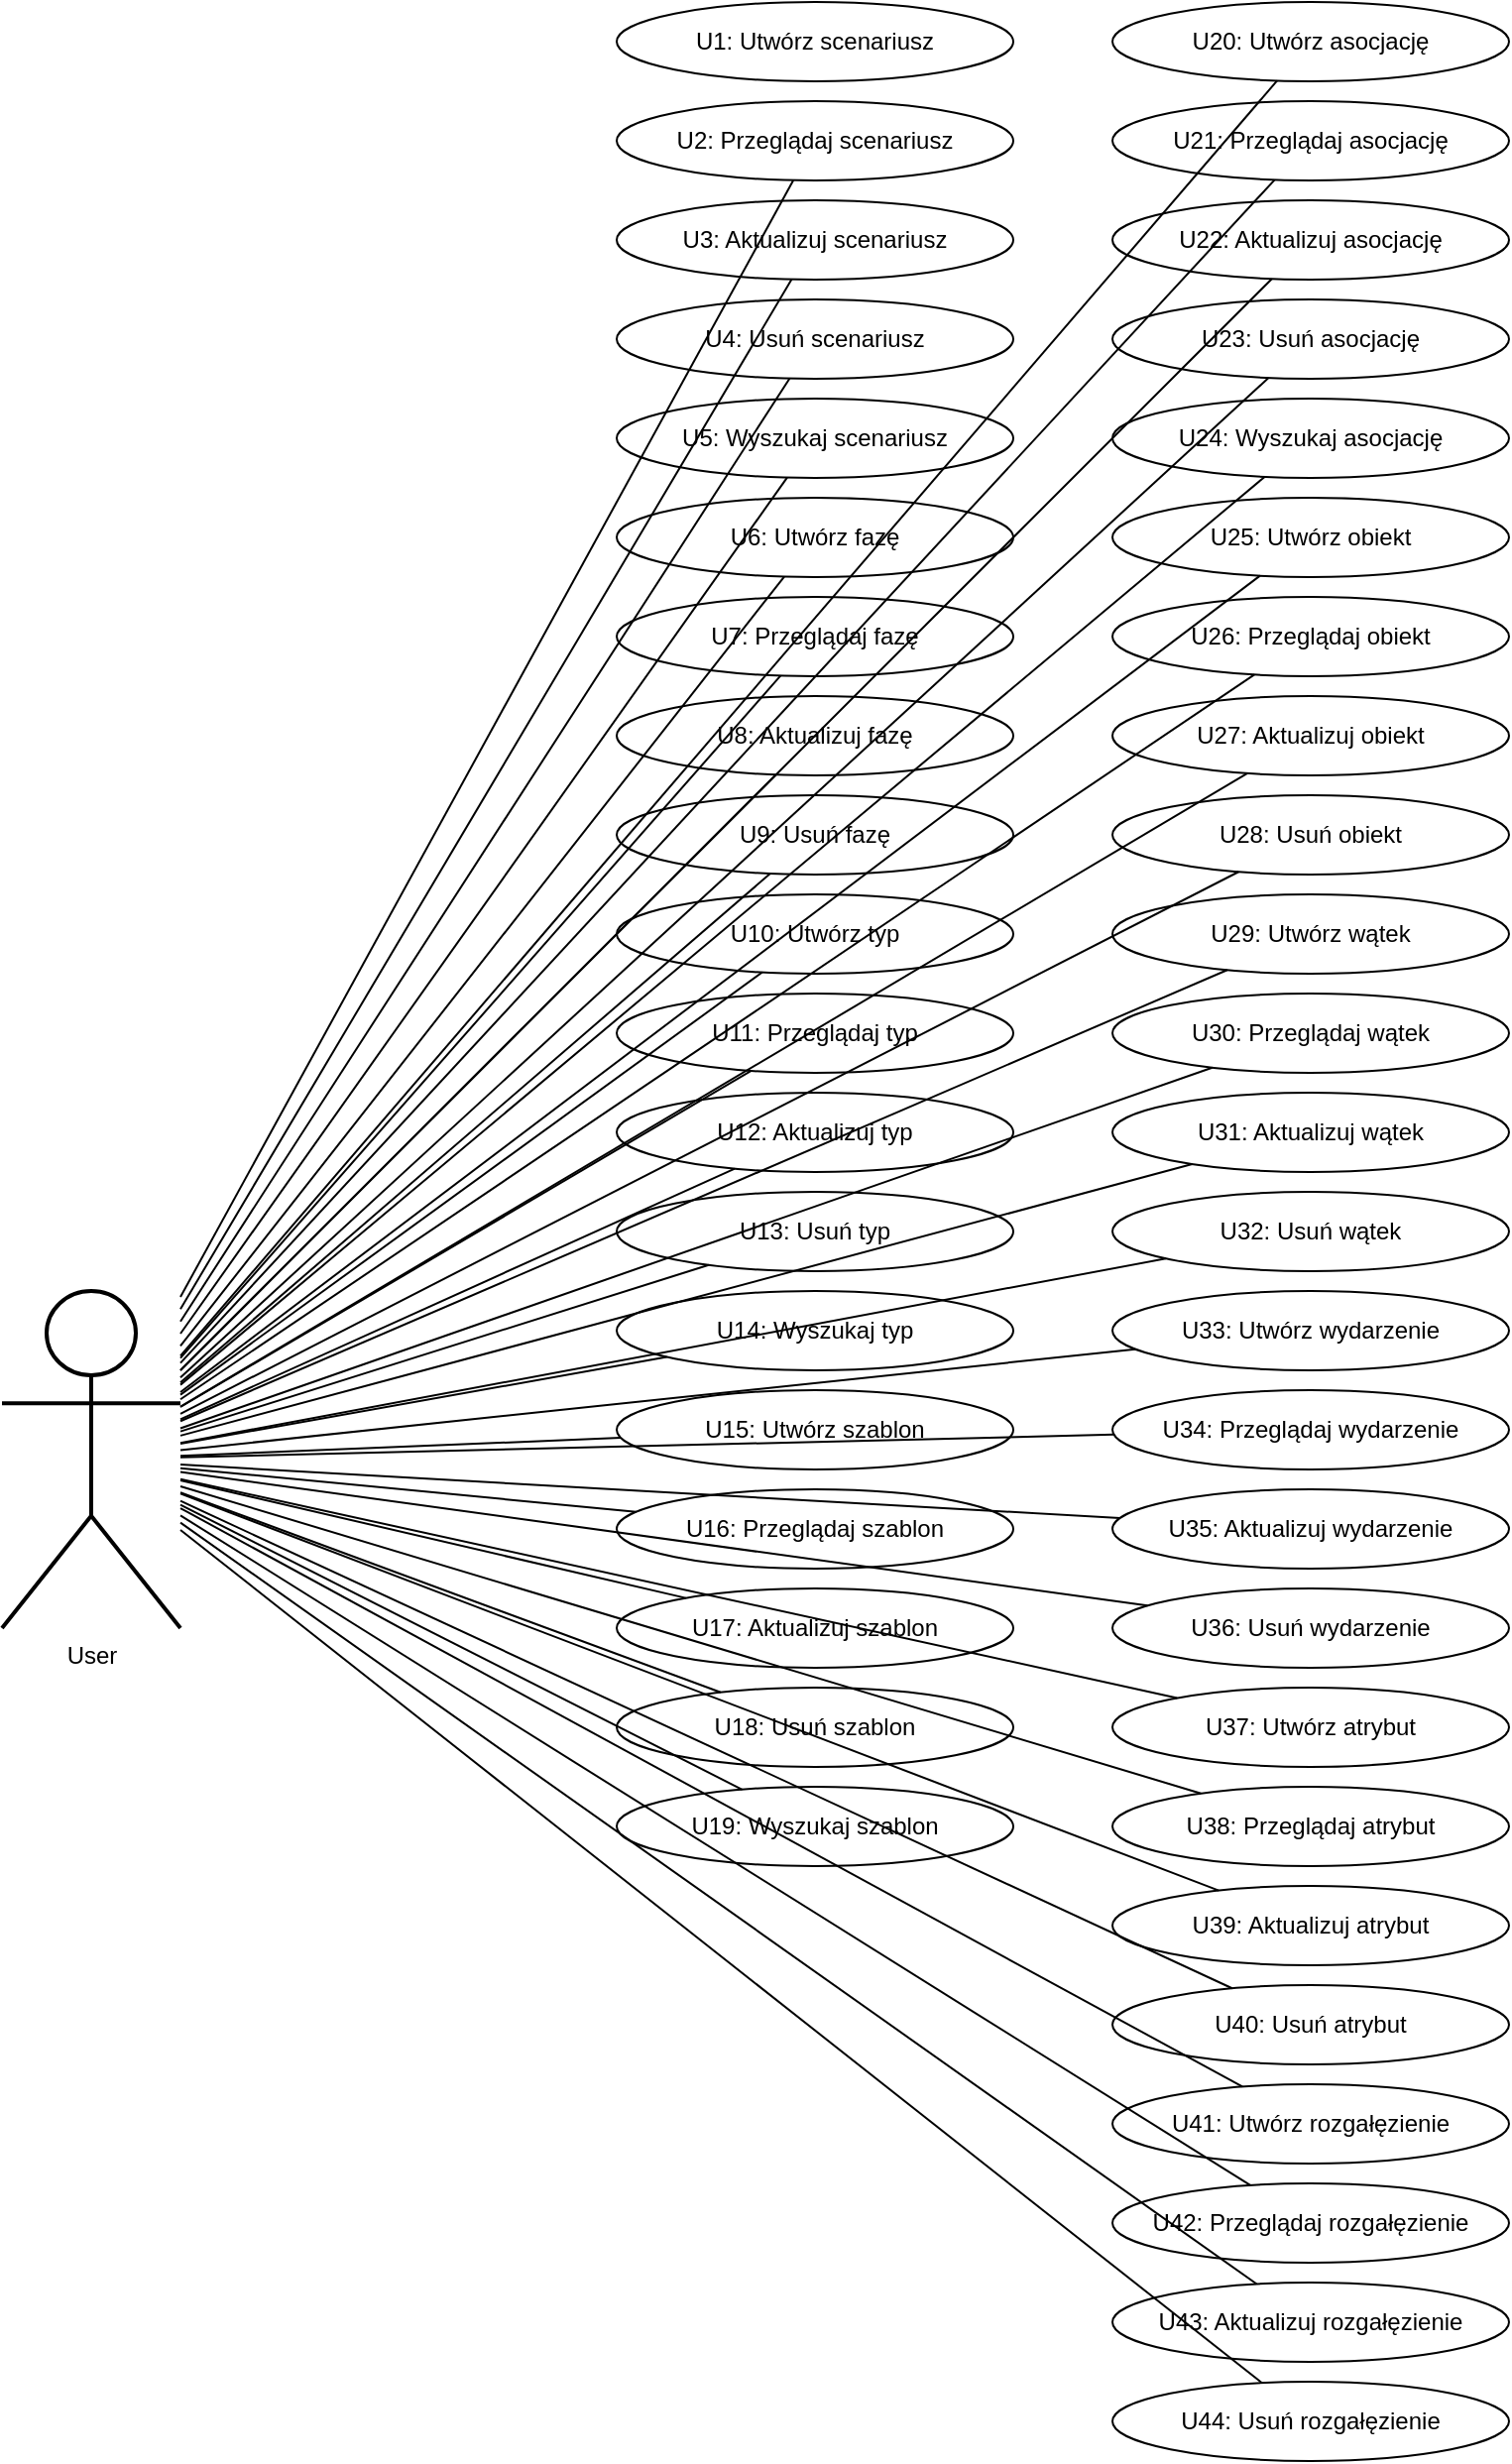 <mxfile>
  <diagram name="Strona-1" id="xQzMNefLtNpy1ABBVNCl">
    <mxGraphModel grid="1" page="1" gridSize="10" guides="1" tooltips="1" connect="1" arrows="1" fold="1" pageScale="1" pageWidth="1169" pageHeight="1654" background="#ffffff">
      <root>
        <mxCell id="0"/>
        <mxCell id="1" parent="0"/>
        
        <!-- Actor -->
        <mxCell id="actor1" value="User" style="shape=umlActor;verticalLabelPosition=bottom;verticalAlign=top;html=1;strokeWidth=2;" vertex="1" parent="1">
          <mxGeometry x="40" y="700" width="90" height="170" as="geometry"/>
        </mxCell>

        <!-- Scenariusz CRUDS -->
        <mxCell id="UC1" value="U1: Utwórz scenariusz" style="ellipse;whiteSpace=wrap;html=1;" vertex="1" parent="1">
          <mxGeometry x="350" y="50" width="200" height="40" as="geometry"/>
        </mxCell>
        <mxCell id="UC2" value="U2: Przeglądaj scenariusz" style="ellipse;whiteSpace=wrap;html=1;" vertex="1" parent="1">
          <mxGeometry x="350" y="100" width="200" height="40" as="geometry"/>
        </mxCell>
        <mxCell id="UC3" value="U3: Aktualizuj scenariusz" style="ellipse;whiteSpace=wrap;html=1;" vertex="1" parent="1">
          <mxGeometry x="350" y="150" width="200" height="40" as="geometry"/>
        </mxCell>
        <mxCell id="UC4" value="U4: Usuń scenariusz" style="ellipse;whiteSpace=wrap;html=1;" vertex="1" parent="1">
          <mxGeometry x="350" y="200" width="200" height="40" as="geometry"/>
        </mxCell>
        <mxCell id="UC5" value="U5: Wyszukaj scenariusz" style="ellipse;whiteSpace=wrap;html=1;" vertex="1" parent="1">
          <mxGeometry x="350" y="250" width="200" height="40" as="geometry"/>
        </mxCell>

        <!-- Faza scenariusza CRUD -->
        <mxCell id="UC6" value="U6: Utwórz fazę" style="ellipse;whiteSpace=wrap;html=1;" vertex="1" parent="1">
          <mxGeometry x="350" y="300" width="200" height="40" as="geometry"/>
        </mxCell>
        <mxCell id="UC7" value="U7: Przeglądaj fazę" style="ellipse;whiteSpace=wrap;html=1;" vertex="1" parent="1">
          <mxGeometry x="350" y="350" width="200" height="40" as="geometry"/>
        </mxCell>
        <mxCell id="UC8" value="U8: Aktualizuj fazę" style="ellipse;whiteSpace=wrap;html=1;" vertex="1" parent="1">
          <mxGeometry x="350" y="400" width="200" height="40" as="geometry"/>
        </mxCell>
        <mxCell id="UC9" value="U9: Usuń fazę" style="ellipse;whiteSpace=wrap;html=1;" vertex="1" parent="1">
          <mxGeometry x="350" y="450" width="200" height="40" as="geometry"/>
        </mxCell>

        <!-- Typ CRUDS -->
        <mxCell id="UC10" value="U10: Utwórz typ" style="ellipse;whiteSpace=wrap;html=1;" vertex="1" parent="1">
          <mxGeometry x="350" y="500" width="200" height="40" as="geometry"/>
        </mxCell>
        <mxCell id="UC11" value="U11: Przeglądaj typ" style="ellipse;whiteSpace=wrap;html=1;" vertex="1" parent="1">
          <mxGeometry x="350" y="550" width="200" height="40" as="geometry"/>
        </mxCell>
        <mxCell id="UC12" value="U12: Aktualizuj typ" style="ellipse;whiteSpace=wrap;html=1;" vertex="1" parent="1">
          <mxGeometry x="350" y="600" width="200" height="40" as="geometry"/>
        </mxCell>
        <mxCell id="UC13" value="U13: Usuń typ" style="ellipse;whiteSpace=wrap;html=1;" vertex="1" parent="1">
          <mxGeometry x="350" y="650" width="200" height="40" as="geometry"/>
        </mxCell>
        <mxCell id="UC14" value="U14: Wyszukaj typ" style="ellipse;whiteSpace=wrap;html=1;" vertex="1" parent="1">
          <mxGeometry x="350" y="700" width="200" height="40" as="geometry"/>
        </mxCell>

        <!-- Szablon CRUDS -->
        <mxCell id="UC15" value="U15: Utwórz szablon" style="ellipse;whiteSpace=wrap;html=1;" vertex="1" parent="1">
          <mxGeometry x="350" y="750" width="200" height="40" as="geometry"/>
        </mxCell>
        <mxCell id="UC16" value="U16: Przeglądaj szablon" style="ellipse;whiteSpace=wrap;html=1;" vertex="1" parent="1">
          <mxGeometry x="350" y="800" width="200" height="40" as="geometry"/>
        </mxCell>
        <mxCell id="UC17" value="U17: Aktualizuj szablon" style="ellipse;whiteSpace=wrap;html=1;" vertex="1" parent="1">
          <mxGeometry x="350" y="850" width="200" height="40" as="geometry"/>
        </mxCell>
        <mxCell id="UC18" value="U18: Usuń szablon" style="ellipse;whiteSpace=wrap;html=1;" vertex="1" parent="1">
          <mxGeometry x="350" y="900" width="200" height="40" as="geometry"/>
        </mxCell>
        <mxCell id="UC19" value="U19: Wyszukaj szablon" style="ellipse;whiteSpace=wrap;html=1;" vertex="1" parent="1">
          <mxGeometry x="350" y="950" width="200" height="40" as="geometry"/>
        </mxCell>

        <!-- Asocjacja CRUDS -->
        <mxCell id="UC20" value="U20: Utwórz asocjację" style="ellipse;whiteSpace=wrap;html=1;" vertex="1" parent="1">
          <mxGeometry x="600" y="50" width="200" height="40" as="geometry"/>
        </mxCell>
        <mxCell id="UC21" value="U21: Przeglądaj asocjację" style="ellipse;whiteSpace=wrap;html=1;" vertex="1" parent="1">
          <mxGeometry x="600" y="100" width="200" height="40" as="geometry"/>
        </mxCell>
        <mxCell id="UC22" value="U22: Aktualizuj asocjację" style="ellipse;whiteSpace=wrap;html=1;" vertex="1" parent="1">
          <mxGeometry x="600" y="150" width="200" height="40" as="geometry"/>
        </mxCell>
        <mxCell id="UC23" value="U23: Usuń asocjację" style="ellipse;whiteSpace=wrap;html=1;" vertex="1" parent="1">
          <mxGeometry x="600" y="200" width="200" height="40" as="geometry"/>
        </mxCell>
        <mxCell id="UC24" value="U24: Wyszukaj asocjację" style="ellipse;whiteSpace=wrap;html=1;" vertex="1" parent="1">
          <mxGeometry x="600" y="250" width="200" height="40" as="geometry"/>
        </mxCell>

        <!-- Obiekt CRUD -->
        <mxCell id="UC25" value="U25: Utwórz obiekt" style="ellipse;whiteSpace=wrap;html=1;" vertex="1" parent="1">
          <mxGeometry x="600" y="300" width="200" height="40" as="geometry"/>
        </mxCell>
        <mxCell id="UC26" value="U26: Przeglądaj obiekt" style="ellipse;whiteSpace=wrap;html=1;" vertex="1" parent="1">
          <mxGeometry x="600" y="350" width="200" height="40" as="geometry"/>
        </mxCell>
        <mxCell id="UC27" value="U27: Aktualizuj obiekt" style="ellipse;whiteSpace=wrap;html=1;" vertex="1" parent="1">
          <mxGeometry x="600" y="400" width="200" height="40" as="geometry"/>
        </mxCell>
        <mxCell id="UC28" value="U28: Usuń obiekt" style="ellipse;whiteSpace=wrap;html=1;" vertex="1" parent="1">
          <mxGeometry x="600" y="450" width="200" height="40" as="geometry"/>
        </mxCell>

        <!-- Wątek CRUD -->
        <mxCell id="UC29" value="U29: Utwórz wątek" style="ellipse;whiteSpace=wrap;html=1;" vertex="1" parent="1">
          <mxGeometry x="600" y="500" width="200" height="40" as="geometry"/>
        </mxCell>
        <mxCell id="UC30" value="U30: Przeglądaj wątek" style="ellipse;whiteSpace=wrap;html=1;" vertex="1" parent="1">
          <mxGeometry x="600" y="550" width="200" height="40" as="geometry"/>
        </mxCell>
        <mxCell id="UC31" value="U31: Aktualizuj wątek" style="ellipse;whiteSpace=wrap;html=1;" vertex="1" parent="1">
          <mxGeometry x="600" y="600" width="200" height="40" as="geometry"/>
        </mxCell>
        <mxCell id="UC32" value="U32: Usuń wątek" style="ellipse;whiteSpace=wrap;html=1;" vertex="1" parent="1">
          <mxGeometry x="600" y="650" width="200" height="40" as="geometry"/>
        </mxCell>

        <!-- Wydarzenie CRUD -->
        <mxCell id="UC33" value="U33: Utwórz wydarzenie" style="ellipse;whiteSpace=wrap;html=1;" vertex="1" parent="1">
          <mxGeometry x="600" y="700" width="200" height="40" as="geometry"/>
        </mxCell>
        <mxCell id="UC34" value="U34: Przeglądaj wydarzenie" style="ellipse;whiteSpace=wrap;html=1;" vertex="1" parent="1">
          <mxGeometry x="600" y="750" width="200" height="40" as="geometry"/>
        </mxCell>
        <mxCell id="UC35" value="U35: Aktualizuj wydarzenie" style="ellipse;whiteSpace=wrap;html=1;" vertex="1" parent="1">
          <mxGeometry x="600" y="800" width="200" height="40" as="geometry"/>
        </mxCell>
        <mxCell id="UC36" value="U36: Usuń wydarzenie" style="ellipse;whiteSpace=wrap;html=1;" vertex="1" parent="1">
          <mxGeometry x="600" y="850" width="200" height="40" as="geometry"/>
        </mxCell>

        <!-- Atrybut CRUD -->
        <mxCell id="UC37" value="U37: Utwórz atrybut" style="ellipse;whiteSpace=wrap;html=1;" vertex="1" parent="1">
          <mxGeometry x="600" y="900" width="200" height="40" as="geometry"/>
        </mxCell>
        <mxCell id="UC38" value="U38: Przeglądaj atrybut" style="ellipse;whiteSpace=wrap;html=1;" vertex="1" parent="1">
          <mxGeometry x="600" y="950" width="200" height="40" as="geometry"/>
        </mxCell>
        <mxCell id="UC39" value="U39: Aktualizuj atrybut" style="ellipse;whiteSpace=wrap;html=1;" vertex="1" parent="1">
          <mxGeometry x="600" y="1000" width="200" height="40" as="geometry"/>
        </mxCell>
        <mxCell id="UC40" value="U40: Usuń atrybut" style="ellipse;whiteSpace=wrap;html=1;" vertex="1" parent="1">
          <mxGeometry x="600" y="1050" width="200" height="40" as="geometry"/>
        </mxCell>

        <!-- Rozgałęzienie CRUD -->
        <mxCell id="UC41" value="U41: Utwórz rozgałęzienie" style="ellipse;whiteSpace=wrap;html=1;" vertex="1" parent="1">
          <mxGeometry x="600" y="1100" width="200" height="40" as="geometry"/>
        </mxCell>
        <mxCell id="UC42" value="U42: Przeglądaj rozgałęzienie" style="ellipse;whiteSpace=wrap;html=1;" vertex="1" parent="1">
          <mxGeometry x="600" y="1150" width="200" height="40" as="geometry"/>
        </mxCell>
        <mxCell id="UC43" value="U43: Aktualizuj rozgałęzienie" style="ellipse;whiteSpace=wrap;html=1;" vertex="1" parent="1">
          <mxGeometry x="600" y="1200" width="200" height="40" as="geometry"/>
        </mxCell>
        <mxCell id="UC44" value="U44: Usuń rozgałęzienie" style="ellipse;whiteSpace=wrap;html=1;" vertex="1" parent="1">
          <mxGeometry x="600" y="1250" width="200" height="40" as="geometry"/>
        </mxCell>

       <!-- Connections from actor to all use cases -->
        <!-- UC1-UC44 connections -->
        <mxCell id="conn2" value="" style="endArrow=none;html=1;rounded=0;" edge="1" parent="1" source="actor1" target="UC2">
          <mxGeometry relative="1" as="geometry"/>
        </mxCell>
        <mxCell id="conn3" value="" style="endArrow=none;html=1;rounded=0;" edge="1" parent="1" source="actor1" target="UC3">
          <mxGeometry relative="1" as="geometry"/>
        </mxCell>
        <mxCell id="conn4" value="" style="endArrow=none;html=1;rounded=0;" edge="1" parent="1" source="actor1" target="UC4">
          <mxGeometry relative="1" as="geometry"/>
        </mxCell>
        <mxCell id="conn5" value="" style="endArrow=none;html=1;rounded=0;" edge="1" parent="1" source="actor1" target="UC5">
          <mxGeometry relative="1" as="geometry"/>
        </mxCell>
        <mxCell id="conn6" value="" style="endArrow=none;html=1;rounded=0;" edge="1" parent="1" source="actor1" target="UC6">
          <mxGeometry relative="1" as="geometry"/>
        </mxCell>
        <mxCell id="conn7" value="" style="endArrow=none;html=1;rounded=0;" edge="1" parent="1" source="actor1" target="UC7">
          <mxGeometry relative="1" as="geometry"/>
        </mxCell>
        <mxCell id="conn8" value="" style="endArrow=none;html=1;rounded=0;" edge="1" parent="1" source="actor1" target="UC8">
          <mxGeometry relative="1" as="geometry"/>
        </mxCell>
        <mxCell id="conn9" value="" style="endArrow=none;html=1;rounded=0;" edge="1" parent="1" source="actor1" target="UC9">
          <mxGeometry relative="1" as="geometry"/>
        </mxCell>
        <mxCell id="conn10" value="" style="endArrow=none;html=1;rounded=0;" edge="1" parent="1" source="actor1" target="UC10">
          <mxGeometry relative="1" as="geometry"/>
        </mxCell>
        <mxCell id="conn11" value="" style="endArrow=none;html=1;rounded=0;" edge="1" parent="1" source="actor1" target="UC11">
          <mxGeometry relative="1" as="geometry"/>
        </mxCell>
        <mxCell id="conn12" value="" style="endArrow=none;html=1;rounded=0;" edge="1" parent="1" source="actor1" target="UC12">
          <mxGeometry relative="1" as="geometry"/>
        </mxCell>
        <mxCell id="conn13" value="" style="endArrow=none;html=1;rounded=0;" edge="1" parent="1" source="actor1" target="UC13">
          <mxGeometry relative="1" as="geometry"/>
        </mxCell>
        <mxCell id="conn14" value="" style="endArrow=none;html=1;rounded=0;" edge="1" parent="1" source="actor1" target="UC14">
          <mxGeometry relative="1" as="geometry"/>
        </mxCell>
        <mxCell id="conn15" value="" style="endArrow=none;html=1;rounded=0;" edge="1" parent="1" source="actor1" target="UC15">
          <mxGeometry relative="1" as="geometry"/>
        </mxCell>
        <mxCell id="conn16" value="" style="endArrow=none;html=1;rounded=0;" edge="1" parent="1" source="actor1" target="UC16">
          <mxGeometry relative="1" as="geometry"/>
        </mxCell>
        <mxCell id="conn17" value="" style="endArrow=none;html=1;rounded=0;" edge="1" parent="1" source="actor1" target="UC17">
          <mxGeometry relative="1" as="geometry"/>
        </mxCell>
        <mxCell id="conn18" value="" style="endArrow=none;html=1;rounded=0;" edge="1" parent="1" source="actor1" target="UC18">
          <mxGeometry relative="1" as="geometry"/>
        </mxCell>
        <mxCell id="conn19" value="" style="endArrow=none;html=1;rounded=0;" edge="1" parent="1" source="actor1" target="UC19">
          <mxGeometry relative="1" as="geometry"/>
        </mxCell>
        <mxCell id="conn20" value="" style="endArrow=none;html=1;rounded=0;" edge="1" parent="1" source="actor1" target="UC20">
          <mxGeometry relative="1" as="geometry"/>
        </mxCell>
        <mxCell id="conn21" value="" style="endArrow=none;html=1;rounded=0;" edge="1" parent="1" source="actor1" target="UC21">
          <mxGeometry relative="1" as="geometry"/>
        </mxCell>
        <mxCell id="conn22" value="" style="endArrow=none;html=1;rounded=0;" edge="1" parent="1" source="actor1" target="UC22">
          <mxGeometry relative="1" as="geometry"/>
        </mxCell>
        <mxCell id="conn23" value="" style="endArrow=none;html=1;rounded=0;" edge="1" parent="1" source="actor1" target="UC23">
          <mxGeometry relative="1" as="geometry"/>
        </mxCell>
        <mxCell id="conn24" value="" style="endArrow=none;html=1;rounded=0;" edge="1" parent="1" source="actor1" target="UC24">
          <mxGeometry relative="1" as="geometry"/>
        </mxCell>
        <mxCell id="conn25" value="" style="endArrow=none;html=1;rounded=0;" edge="1" parent="1" source="actor1" target="UC25">
          <mxGeometry relative="1" as="geometry"/>
        </mxCell>
        <mxCell id="conn26" value="" style="endArrow=none;html=1;rounded=0;" edge="1" parent="1" source="actor1" target="UC26">
          <mxGeometry relative="1" as="geometry"/>
        </mxCell>
        <mxCell id="conn27" value="" style="endArrow=none;html=1;rounded=0;" edge="1" parent="1" source="actor1" target="UC27">
          <mxGeometry relative="1" as="geometry"/>
        </mxCell>
        <mxCell id="conn28" value="" style="endArrow=none;html=1;rounded=0;" edge="1" parent="1" source="actor1" target="UC28">
          <mxGeometry relative="1" as="geometry"/>
        </mxCell>
        <mxCell id="conn29" value="" style="endArrow=none;html=1;rounded=0;" edge="1" parent="1" source="actor1" target="UC29">
          <mxGeometry relative="1" as="geometry"/>
        </mxCell>
        <mxCell id="conn30" value="" style="endArrow=none;html=1;rounded=0;" edge="1" parent="1" source="actor1" target="UC30">
          <mxGeometry relative="1" as="geometry"/>
        </mxCell>
        <mxCell id="conn31" value="" style="endArrow=none;html=1;rounded=0;" edge="1" parent="1" source="actor1" target="UC31">
          <mxGeometry relative="1" as="geometry"/>
        </mxCell>
        <mxCell id="conn32" value="" style="endArrow=none;html=1;rounded=0;" edge="1" parent="1" source="actor1" target="UC32">
          <mxGeometry relative="1" as="geometry"/>
        </mxCell>
        <mxCell id="conn33" value="" style="endArrow=none;html=1;rounded=0;" edge="1" parent="1" source="actor1" target="UC33">
          <mxGeometry relative="1" as="geometry"/>
        </mxCell>
        <mxCell id="conn34" value="" style="endArrow=none;html=1;rounded=0;" edge="1" parent="1" source="actor1" target="UC34">
          <mxGeometry relative="1" as="geometry"/>
        </mxCell>
        <mxCell id="conn35" value="" style="endArrow=none;html=1;rounded=0;" edge="1" parent="1" source="actor1" target="UC35">
          <mxGeometry relative="1" as="geometry"/>
        </mxCell>
        <mxCell id="conn36" value="" style="endArrow=none;html=1;rounded=0;" edge="1" parent="1" source="actor1" target="UC36">
          <mxGeometry relative="1" as="geometry"/>
        </mxCell>
        <mxCell id="conn37" value="" style="endArrow=none;html=1;rounded=0;" edge="1" parent="1" source="actor1" target="UC37">
          <mxGeometry relative="1" as="geometry"/>
        </mxCell>
        <mxCell id="conn38" value="" style="endArrow=none;html=1;rounded=0;" edge="1" parent="1" source="actor1" target="UC38">
          <mxGeometry relative="1" as="geometry"/>
        </mxCell>
        <mxCell id="conn39" value="" style="endArrow=none;html=1;rounded=0;" edge="1" parent="1" source="actor1" target="UC39">
          <mxGeometry relative="1" as="geometry"/>
        </mxCell>
        <mxCell id="conn40" value="" style="endArrow=none;html=1;rounded=0;" edge="1" parent="1" source="actor1" target="UC40">
          <mxGeometry relative="1" as="geometry"/>
        </mxCell>
        <mxCell id="conn41" value="" style="endArrow=none;html=1;rounded=0;" edge="1" parent="1" source="actor1" target="UC41">
          <mxGeometry relative="1" as="geometry"/>
        </mxCell>
        <mxCell id="conn42" value="" style="endArrow=none;html=1;rounded=0;" edge="1" parent="1" source="actor1" target="UC42">
          <mxGeometry relative="1" as="geometry"/>
        </mxCell>
        <mxCell id="conn43" value="" style="endArrow=none;html=1;rounded=0;" edge="1" parent="1" source="actor1" target="UC43">
          <mxGeometry relative="1" as="geometry"/>
        </mxCell>
        <mxCell id="conn44" value="" style="endArrow=none;html=1;rounded=0;" edge="1" parent="1" source="actor1" target="UC44">
          <mxGeometry relative="1" as="geometry"/>
        </mxCell>

      </root>
    </mxGraphModel>
  </diagram>
</mxfile>

